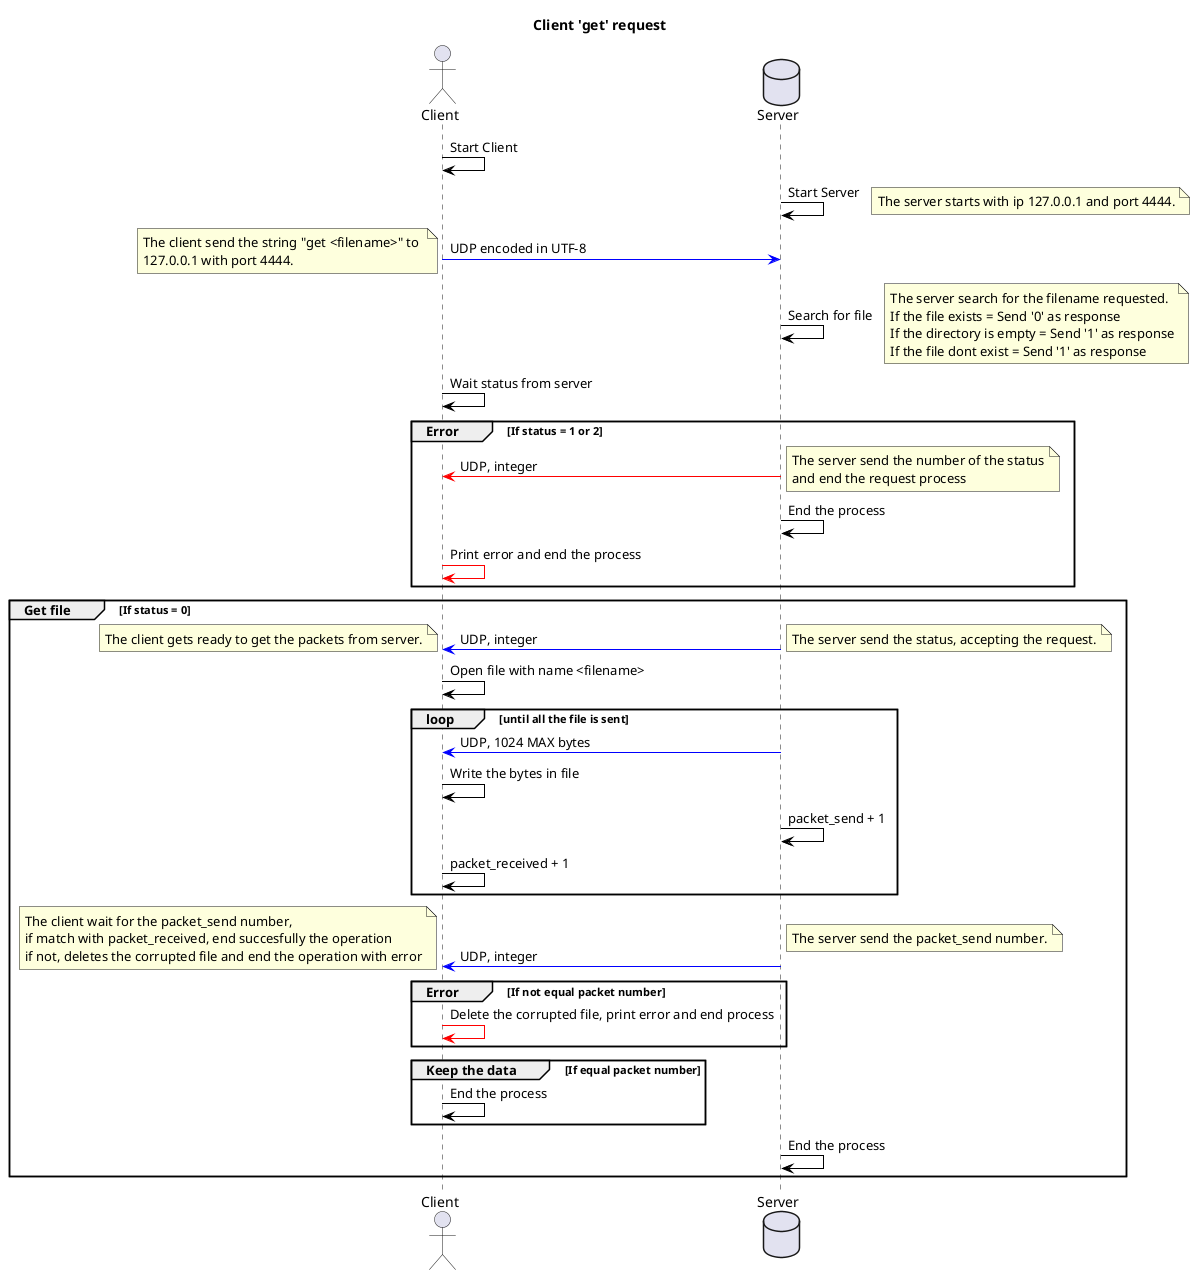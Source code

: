@startuml ClientGetUML

title Client 'get' request

actor Client as Client
database Server as Server
Client -[#Black]> Client : Start Client
Server -[#Black]> Server : Start Server
note right
The server starts with ip 127.0.0.1 and port 4444.
end note
Client -[#Blue]> Server : UDP encoded in UTF-8
note left
The client send the string "get <filename>" to 
127.0.0.1 with port 4444.
end note
Server -[#Black]> Server : Search for file
note right
The server search for the filename requested.
If the file exists = Send '0' as response
If the directory is empty = Send '1' as response
If the file dont exist = Send '1' as response
end note
Client -[#Black]> Client : Wait status from server
group Error [If status = 1 or 2]
    Client <[#Red]- Server : UDP, integer
    note right
    The server send the number of the status
    and end the request process
    end note
    Server -[#Black]> Server : End the process
    Client -[#Red]> Client : Print error and end the process
end
group Get file [If status = 0]
    Client <[#Blue]- Server : UDP, integer
    note right
    The server send the status, accepting the request.
    end note
    note left
    The client gets ready to get the packets from server.
    end note
    Client -[#Black]> Client : Open file with name <filename>
    loop until all the file is sent
        Server -[#Blue]> Client : UDP, 1024 MAX bytes
        Client -[#Black]> Client : Write the bytes in file
        Server -[#Black]> Server : packet_send + 1
        Client -[#Black]> Client : packet_received + 1
    end
    Server -[#Blue]> Client : UDP, integer
    note left
    The client wait for the packet_send number,
    if match with packet_received, end succesfully the operation
    if not, deletes the corrupted file and end the operation with error
    end note
    note right
    The server send the packet_send number.
    end note
    group Error [If not equal packet number]
    Client -[#Red]> Client : Delete the corrupted file, print error and end process
    end
    group Keep the data [If equal packet number]
    Client -[#Black]> Client : End the process
    end
    Server -[#Black]> Server : End the process
end

@enduml